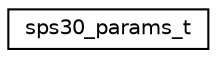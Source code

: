 digraph "Graphical Class Hierarchy"
{
 // LATEX_PDF_SIZE
  edge [fontname="Helvetica",fontsize="10",labelfontname="Helvetica",labelfontsize="10"];
  node [fontname="Helvetica",fontsize="10",shape=record];
  rankdir="LR";
  Node0 [label="sps30_params_t",height=0.2,width=0.4,color="black", fillcolor="white", style="filled",URL="$structsps30__params__t.html",tooltip="SPS30 device parameters."];
}
